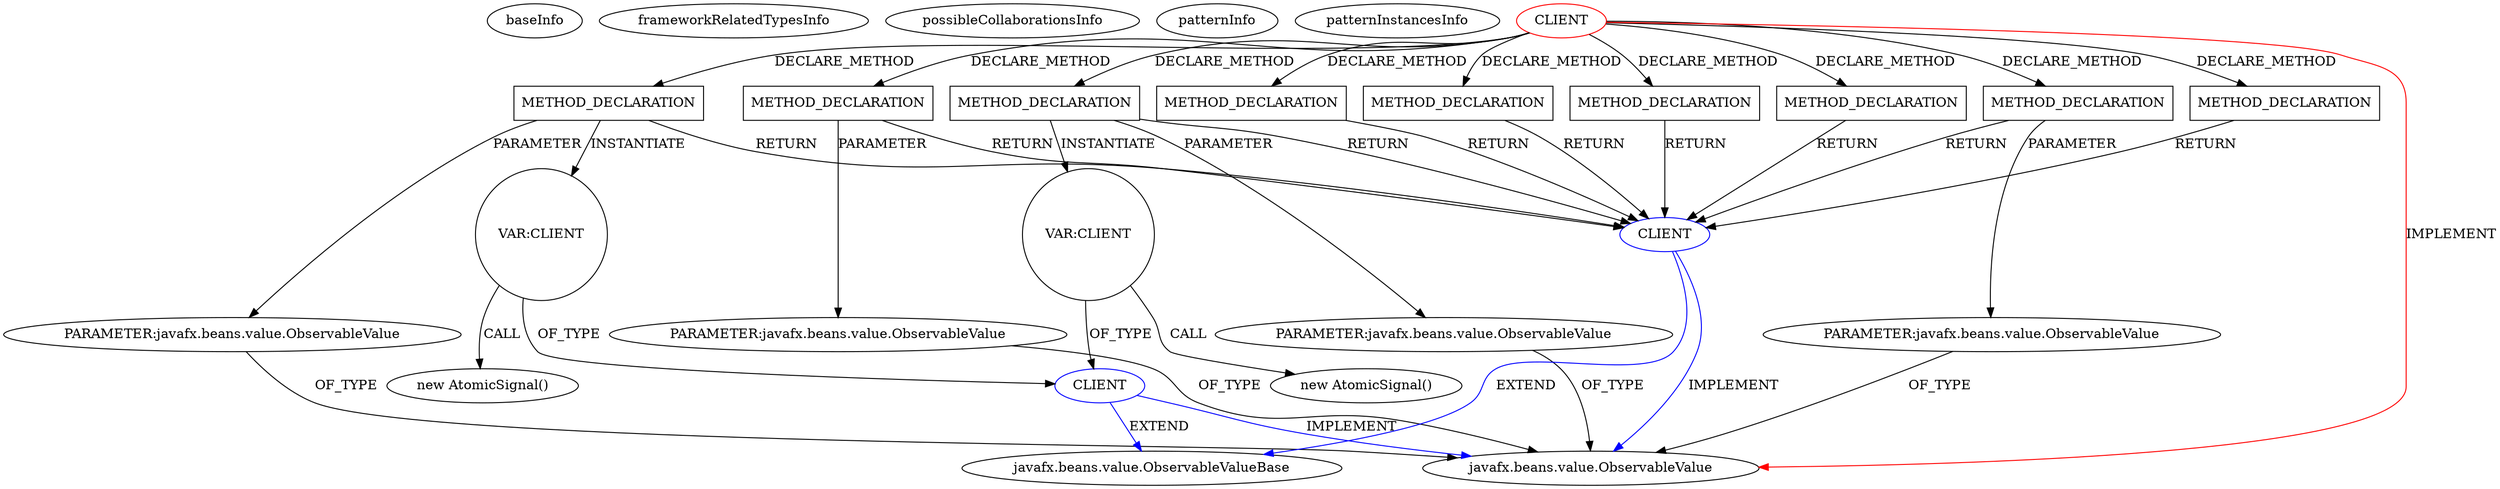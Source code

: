 digraph {
baseInfo[graphId=3238,category="pattern",isAnonymous=false,possibleRelation=true]
frameworkRelatedTypesInfo[0="javafx.beans.value.ObservableValue"]
possibleCollaborationsInfo[0="3238~RETURN_TYPE_DECLARATION-CLIENT_METHOD_DECLARATION-RETURN_TYPE_DECLARATION-CLIENT_METHOD_DECLARATION-RETURN_TYPE_DECLARATION-CLIENT_METHOD_DECLARATION-RETURN_TYPE_DECLARATION-CLIENT_METHOD_DECLARATION-RETURN_TYPE_DECLARATION-CLIENT_METHOD_DECLARATION-RETURN_TYPE_DECLARATION-CLIENT_METHOD_DECLARATION-RETURN_TYPE_DECLARATION-CLIENT_METHOD_DECLARATION-RETURN_TYPE_DECLARATION-CLIENT_METHOD_DECLARATION-RETURN_TYPE_DECLARATION-CLIENT_METHOD_DECLARATION-~javafx.beans.value.ObservableValue ~javafx.beans.value.ObservableValue javafx.beans.value.ObservableValueBase ~false~false",1="3238~INSTANTIATION-CLIENT_METHOD_DECLARATION-INSTANTIATION-CLIENT_METHOD_DECLARATION-~javafx.beans.value.ObservableValue ~javafx.beans.value.ObservableValue javafx.beans.value.ObservableValueBase ~false~false"]
patternInfo[frequency=2.0,patternRootClient=0]
patternInstancesInfo[0="dimituri-milk~/dimituri-milk/milk-master/milk-core/src/main/java/lv/dimituri/milk/core/Folds.java~Folds~2471",1="dimituri-milk~/dimituri-milk/milk-master/milk-core/src/main/java/lv/dimituri/milk/core/Filters.java~Filters~2472"]
23[label="new AtomicSignal()",vertexType="CONSTRUCTOR_CALL",isFrameworkType=false]
24[label="VAR:CLIENT",vertexType="VARIABLE_EXPRESION",isFrameworkType=false,shape=circle]
17[label="METHOD_DECLARATION",vertexType="CLIENT_METHOD_DECLARATION",isFrameworkType=false,shape=box]
0[label="CLIENT",vertexType="ROOT_CLIENT_CLASS_DECLARATION",isFrameworkType=false,color=red]
51[label="METHOD_DECLARATION",vertexType="CLIENT_METHOD_DECLARATION",isFrameworkType=false,shape=box]
43[label="METHOD_DECLARATION",vertexType="CLIENT_METHOD_DECLARATION",isFrameworkType=false,shape=box]
2[label="METHOD_DECLARATION",vertexType="CLIENT_METHOD_DECLARATION",isFrameworkType=false,shape=box]
45[label="METHOD_DECLARATION",vertexType="CLIENT_METHOD_DECLARATION",isFrameworkType=false,shape=box]
39[label="METHOD_DECLARATION",vertexType="CLIENT_METHOD_DECLARATION",isFrameworkType=false,shape=box]
47[label="METHOD_DECLARATION",vertexType="CLIENT_METHOD_DECLARATION",isFrameworkType=false,shape=box]
35[label="METHOD_DECLARATION",vertexType="CLIENT_METHOD_DECLARATION",isFrameworkType=false,shape=box]
49[label="METHOD_DECLARATION",vertexType="CLIENT_METHOD_DECLARATION",isFrameworkType=false,shape=box]
11[label="VAR:CLIENT",vertexType="VARIABLE_EXPRESION",isFrameworkType=false,shape=circle]
41[label="PARAMETER:javafx.beans.value.ObservableValue",vertexType="PARAMETER_DECLARATION",isFrameworkType=false]
37[label="PARAMETER:javafx.beans.value.ObservableValue",vertexType="PARAMETER_DECLARATION",isFrameworkType=false]
19[label="PARAMETER:javafx.beans.value.ObservableValue",vertexType="PARAMETER_DECLARATION",isFrameworkType=false]
8[label="PARAMETER:javafx.beans.value.ObservableValue",vertexType="PARAMETER_DECLARATION",isFrameworkType=false]
10[label="new AtomicSignal()",vertexType="CONSTRUCTOR_CALL",isFrameworkType=false]
1[label="javafx.beans.value.ObservableValue",vertexType="FRAMEWORK_INTERFACE_TYPE",isFrameworkType=false]
3[label="CLIENT",vertexType="REFERENCE_CLIENT_CLASS_DECLARATION",isFrameworkType=false,color=blue]
4[label="javafx.beans.value.ObservableValueBase",vertexType="FRAMEWORK_CLASS_TYPE",isFrameworkType=false]
12[label="CLIENT",vertexType="REFERENCE_CLIENT_CLASS_DECLARATION",isFrameworkType=false,color=blue]
17->24[label="INSTANTIATE"]
0->1[label="IMPLEMENT",color=red]
11->12[label="OF_TYPE"]
47->3[label="RETURN"]
24->23[label="CALL"]
17->19[label="PARAMETER"]
43->3[label="RETURN"]
45->3[label="RETURN"]
39->3[label="RETURN"]
0->2[label="DECLARE_METHOD"]
0->49[label="DECLARE_METHOD"]
41->1[label="OF_TYPE"]
0->45[label="DECLARE_METHOD"]
19->1[label="OF_TYPE"]
2->11[label="INSTANTIATE"]
39->41[label="PARAMETER"]
12->1[label="IMPLEMENT",color=blue]
0->51[label="DECLARE_METHOD"]
49->3[label="RETURN"]
24->12[label="OF_TYPE"]
0->47[label="DECLARE_METHOD"]
17->3[label="RETURN"]
2->8[label="PARAMETER"]
0->39[label="DECLARE_METHOD"]
0->35[label="DECLARE_METHOD"]
12->4[label="EXTEND",color=blue]
35->3[label="RETURN"]
37->1[label="OF_TYPE"]
0->43[label="DECLARE_METHOD"]
2->3[label="RETURN"]
3->1[label="IMPLEMENT",color=blue]
51->3[label="RETURN"]
35->37[label="PARAMETER"]
11->10[label="CALL"]
8->1[label="OF_TYPE"]
0->17[label="DECLARE_METHOD"]
3->4[label="EXTEND",color=blue]
}
